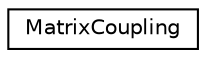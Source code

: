 digraph "Graphical Class Hierarchy"
{
 // LATEX_PDF_SIZE
  edge [fontname="Helvetica",fontsize="10",labelfontname="Helvetica",labelfontsize="10"];
  node [fontname="Helvetica",fontsize="10",shape=record];
  rankdir="LR";
  Node0 [label="MatrixCoupling",height=0.2,width=0.4,color="black", fillcolor="white", style="filled",URL="$class_matrix_coupling.html",tooltip="Class that performs coupling using a matrix that tells us the upstream neurons per neuron...."];
}
